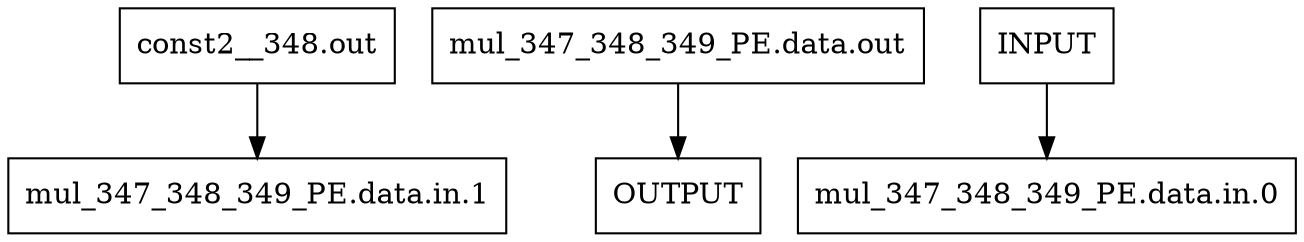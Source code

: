 digraph Diagram {
  node [shape=box]; # Comment
    "const2__348.out" -> "mul_347_348_349_PE.data.in.1";
    "mul_347_348_349_PE.data.out" -> "OUTPUT";
    "INPUT" -> "mul_347_348_349_PE.data.in.0";
}

